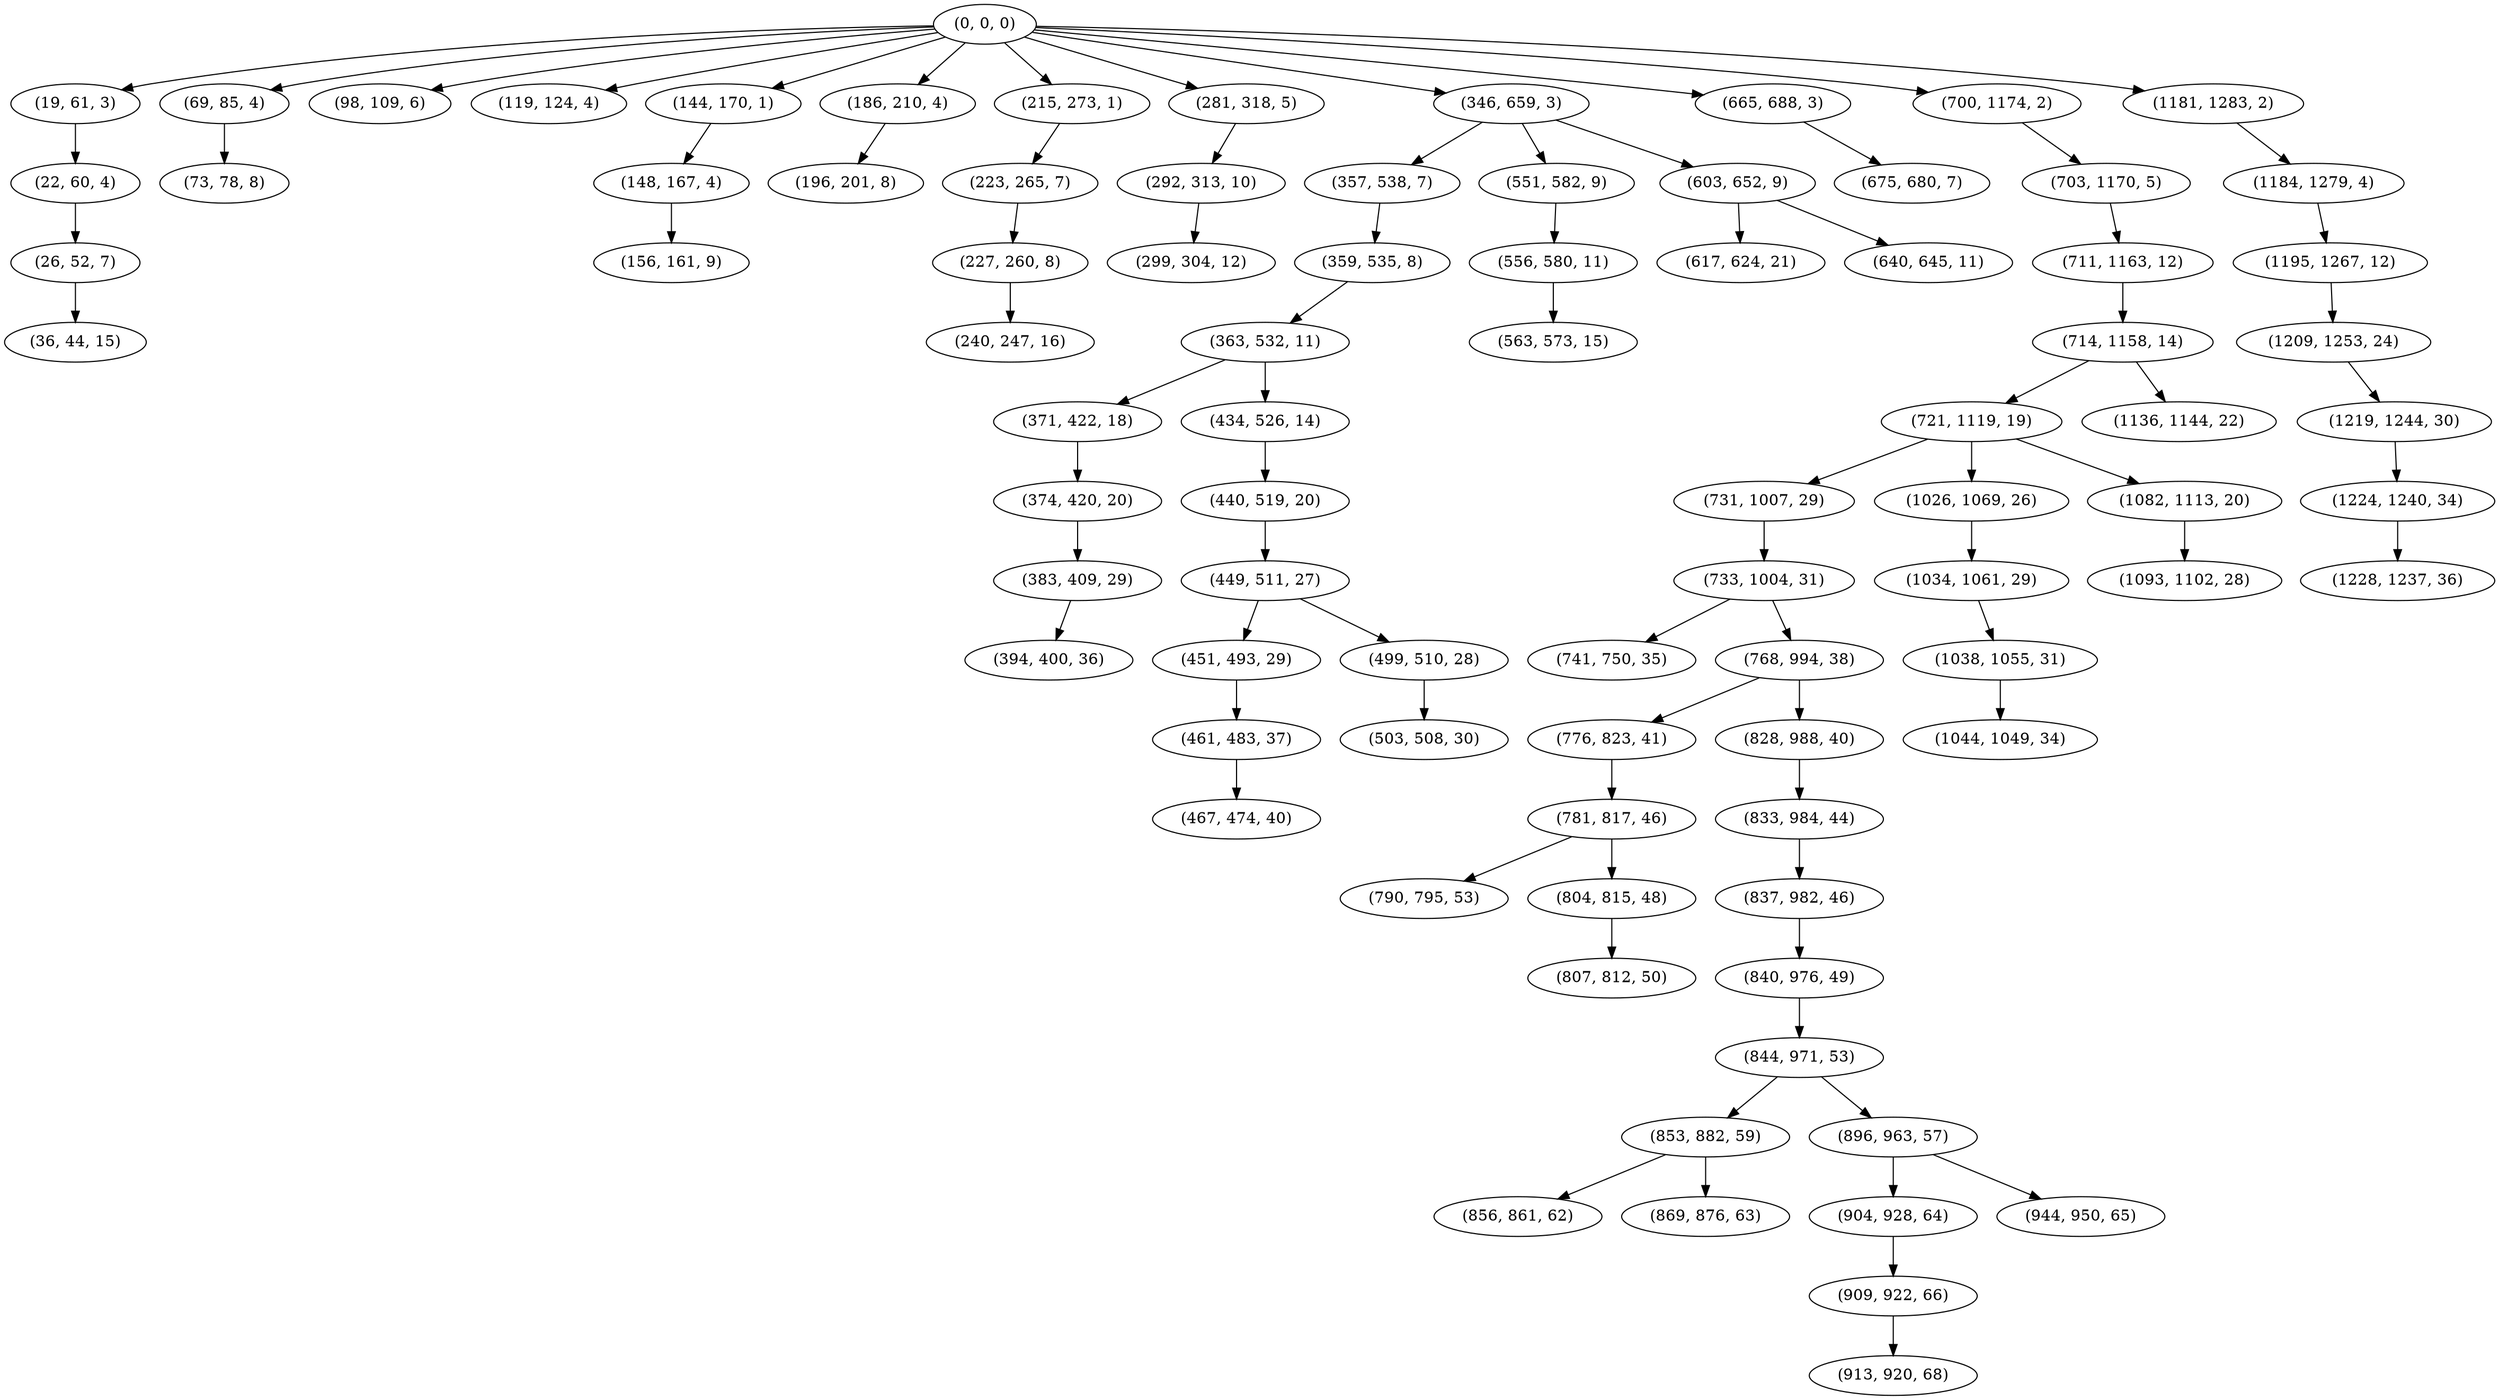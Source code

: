 digraph tree {
    "(0, 0, 0)";
    "(19, 61, 3)";
    "(22, 60, 4)";
    "(26, 52, 7)";
    "(36, 44, 15)";
    "(69, 85, 4)";
    "(73, 78, 8)";
    "(98, 109, 6)";
    "(119, 124, 4)";
    "(144, 170, 1)";
    "(148, 167, 4)";
    "(156, 161, 9)";
    "(186, 210, 4)";
    "(196, 201, 8)";
    "(215, 273, 1)";
    "(223, 265, 7)";
    "(227, 260, 8)";
    "(240, 247, 16)";
    "(281, 318, 5)";
    "(292, 313, 10)";
    "(299, 304, 12)";
    "(346, 659, 3)";
    "(357, 538, 7)";
    "(359, 535, 8)";
    "(363, 532, 11)";
    "(371, 422, 18)";
    "(374, 420, 20)";
    "(383, 409, 29)";
    "(394, 400, 36)";
    "(434, 526, 14)";
    "(440, 519, 20)";
    "(449, 511, 27)";
    "(451, 493, 29)";
    "(461, 483, 37)";
    "(467, 474, 40)";
    "(499, 510, 28)";
    "(503, 508, 30)";
    "(551, 582, 9)";
    "(556, 580, 11)";
    "(563, 573, 15)";
    "(603, 652, 9)";
    "(617, 624, 21)";
    "(640, 645, 11)";
    "(665, 688, 3)";
    "(675, 680, 7)";
    "(700, 1174, 2)";
    "(703, 1170, 5)";
    "(711, 1163, 12)";
    "(714, 1158, 14)";
    "(721, 1119, 19)";
    "(731, 1007, 29)";
    "(733, 1004, 31)";
    "(741, 750, 35)";
    "(768, 994, 38)";
    "(776, 823, 41)";
    "(781, 817, 46)";
    "(790, 795, 53)";
    "(804, 815, 48)";
    "(807, 812, 50)";
    "(828, 988, 40)";
    "(833, 984, 44)";
    "(837, 982, 46)";
    "(840, 976, 49)";
    "(844, 971, 53)";
    "(853, 882, 59)";
    "(856, 861, 62)";
    "(869, 876, 63)";
    "(896, 963, 57)";
    "(904, 928, 64)";
    "(909, 922, 66)";
    "(913, 920, 68)";
    "(944, 950, 65)";
    "(1026, 1069, 26)";
    "(1034, 1061, 29)";
    "(1038, 1055, 31)";
    "(1044, 1049, 34)";
    "(1082, 1113, 20)";
    "(1093, 1102, 28)";
    "(1136, 1144, 22)";
    "(1181, 1283, 2)";
    "(1184, 1279, 4)";
    "(1195, 1267, 12)";
    "(1209, 1253, 24)";
    "(1219, 1244, 30)";
    "(1224, 1240, 34)";
    "(1228, 1237, 36)";
    "(0, 0, 0)" -> "(19, 61, 3)";
    "(0, 0, 0)" -> "(69, 85, 4)";
    "(0, 0, 0)" -> "(98, 109, 6)";
    "(0, 0, 0)" -> "(119, 124, 4)";
    "(0, 0, 0)" -> "(144, 170, 1)";
    "(0, 0, 0)" -> "(186, 210, 4)";
    "(0, 0, 0)" -> "(215, 273, 1)";
    "(0, 0, 0)" -> "(281, 318, 5)";
    "(0, 0, 0)" -> "(346, 659, 3)";
    "(0, 0, 0)" -> "(665, 688, 3)";
    "(0, 0, 0)" -> "(700, 1174, 2)";
    "(0, 0, 0)" -> "(1181, 1283, 2)";
    "(19, 61, 3)" -> "(22, 60, 4)";
    "(22, 60, 4)" -> "(26, 52, 7)";
    "(26, 52, 7)" -> "(36, 44, 15)";
    "(69, 85, 4)" -> "(73, 78, 8)";
    "(144, 170, 1)" -> "(148, 167, 4)";
    "(148, 167, 4)" -> "(156, 161, 9)";
    "(186, 210, 4)" -> "(196, 201, 8)";
    "(215, 273, 1)" -> "(223, 265, 7)";
    "(223, 265, 7)" -> "(227, 260, 8)";
    "(227, 260, 8)" -> "(240, 247, 16)";
    "(281, 318, 5)" -> "(292, 313, 10)";
    "(292, 313, 10)" -> "(299, 304, 12)";
    "(346, 659, 3)" -> "(357, 538, 7)";
    "(346, 659, 3)" -> "(551, 582, 9)";
    "(346, 659, 3)" -> "(603, 652, 9)";
    "(357, 538, 7)" -> "(359, 535, 8)";
    "(359, 535, 8)" -> "(363, 532, 11)";
    "(363, 532, 11)" -> "(371, 422, 18)";
    "(363, 532, 11)" -> "(434, 526, 14)";
    "(371, 422, 18)" -> "(374, 420, 20)";
    "(374, 420, 20)" -> "(383, 409, 29)";
    "(383, 409, 29)" -> "(394, 400, 36)";
    "(434, 526, 14)" -> "(440, 519, 20)";
    "(440, 519, 20)" -> "(449, 511, 27)";
    "(449, 511, 27)" -> "(451, 493, 29)";
    "(449, 511, 27)" -> "(499, 510, 28)";
    "(451, 493, 29)" -> "(461, 483, 37)";
    "(461, 483, 37)" -> "(467, 474, 40)";
    "(499, 510, 28)" -> "(503, 508, 30)";
    "(551, 582, 9)" -> "(556, 580, 11)";
    "(556, 580, 11)" -> "(563, 573, 15)";
    "(603, 652, 9)" -> "(617, 624, 21)";
    "(603, 652, 9)" -> "(640, 645, 11)";
    "(665, 688, 3)" -> "(675, 680, 7)";
    "(700, 1174, 2)" -> "(703, 1170, 5)";
    "(703, 1170, 5)" -> "(711, 1163, 12)";
    "(711, 1163, 12)" -> "(714, 1158, 14)";
    "(714, 1158, 14)" -> "(721, 1119, 19)";
    "(714, 1158, 14)" -> "(1136, 1144, 22)";
    "(721, 1119, 19)" -> "(731, 1007, 29)";
    "(721, 1119, 19)" -> "(1026, 1069, 26)";
    "(721, 1119, 19)" -> "(1082, 1113, 20)";
    "(731, 1007, 29)" -> "(733, 1004, 31)";
    "(733, 1004, 31)" -> "(741, 750, 35)";
    "(733, 1004, 31)" -> "(768, 994, 38)";
    "(768, 994, 38)" -> "(776, 823, 41)";
    "(768, 994, 38)" -> "(828, 988, 40)";
    "(776, 823, 41)" -> "(781, 817, 46)";
    "(781, 817, 46)" -> "(790, 795, 53)";
    "(781, 817, 46)" -> "(804, 815, 48)";
    "(804, 815, 48)" -> "(807, 812, 50)";
    "(828, 988, 40)" -> "(833, 984, 44)";
    "(833, 984, 44)" -> "(837, 982, 46)";
    "(837, 982, 46)" -> "(840, 976, 49)";
    "(840, 976, 49)" -> "(844, 971, 53)";
    "(844, 971, 53)" -> "(853, 882, 59)";
    "(844, 971, 53)" -> "(896, 963, 57)";
    "(853, 882, 59)" -> "(856, 861, 62)";
    "(853, 882, 59)" -> "(869, 876, 63)";
    "(896, 963, 57)" -> "(904, 928, 64)";
    "(896, 963, 57)" -> "(944, 950, 65)";
    "(904, 928, 64)" -> "(909, 922, 66)";
    "(909, 922, 66)" -> "(913, 920, 68)";
    "(1026, 1069, 26)" -> "(1034, 1061, 29)";
    "(1034, 1061, 29)" -> "(1038, 1055, 31)";
    "(1038, 1055, 31)" -> "(1044, 1049, 34)";
    "(1082, 1113, 20)" -> "(1093, 1102, 28)";
    "(1181, 1283, 2)" -> "(1184, 1279, 4)";
    "(1184, 1279, 4)" -> "(1195, 1267, 12)";
    "(1195, 1267, 12)" -> "(1209, 1253, 24)";
    "(1209, 1253, 24)" -> "(1219, 1244, 30)";
    "(1219, 1244, 30)" -> "(1224, 1240, 34)";
    "(1224, 1240, 34)" -> "(1228, 1237, 36)";
}
